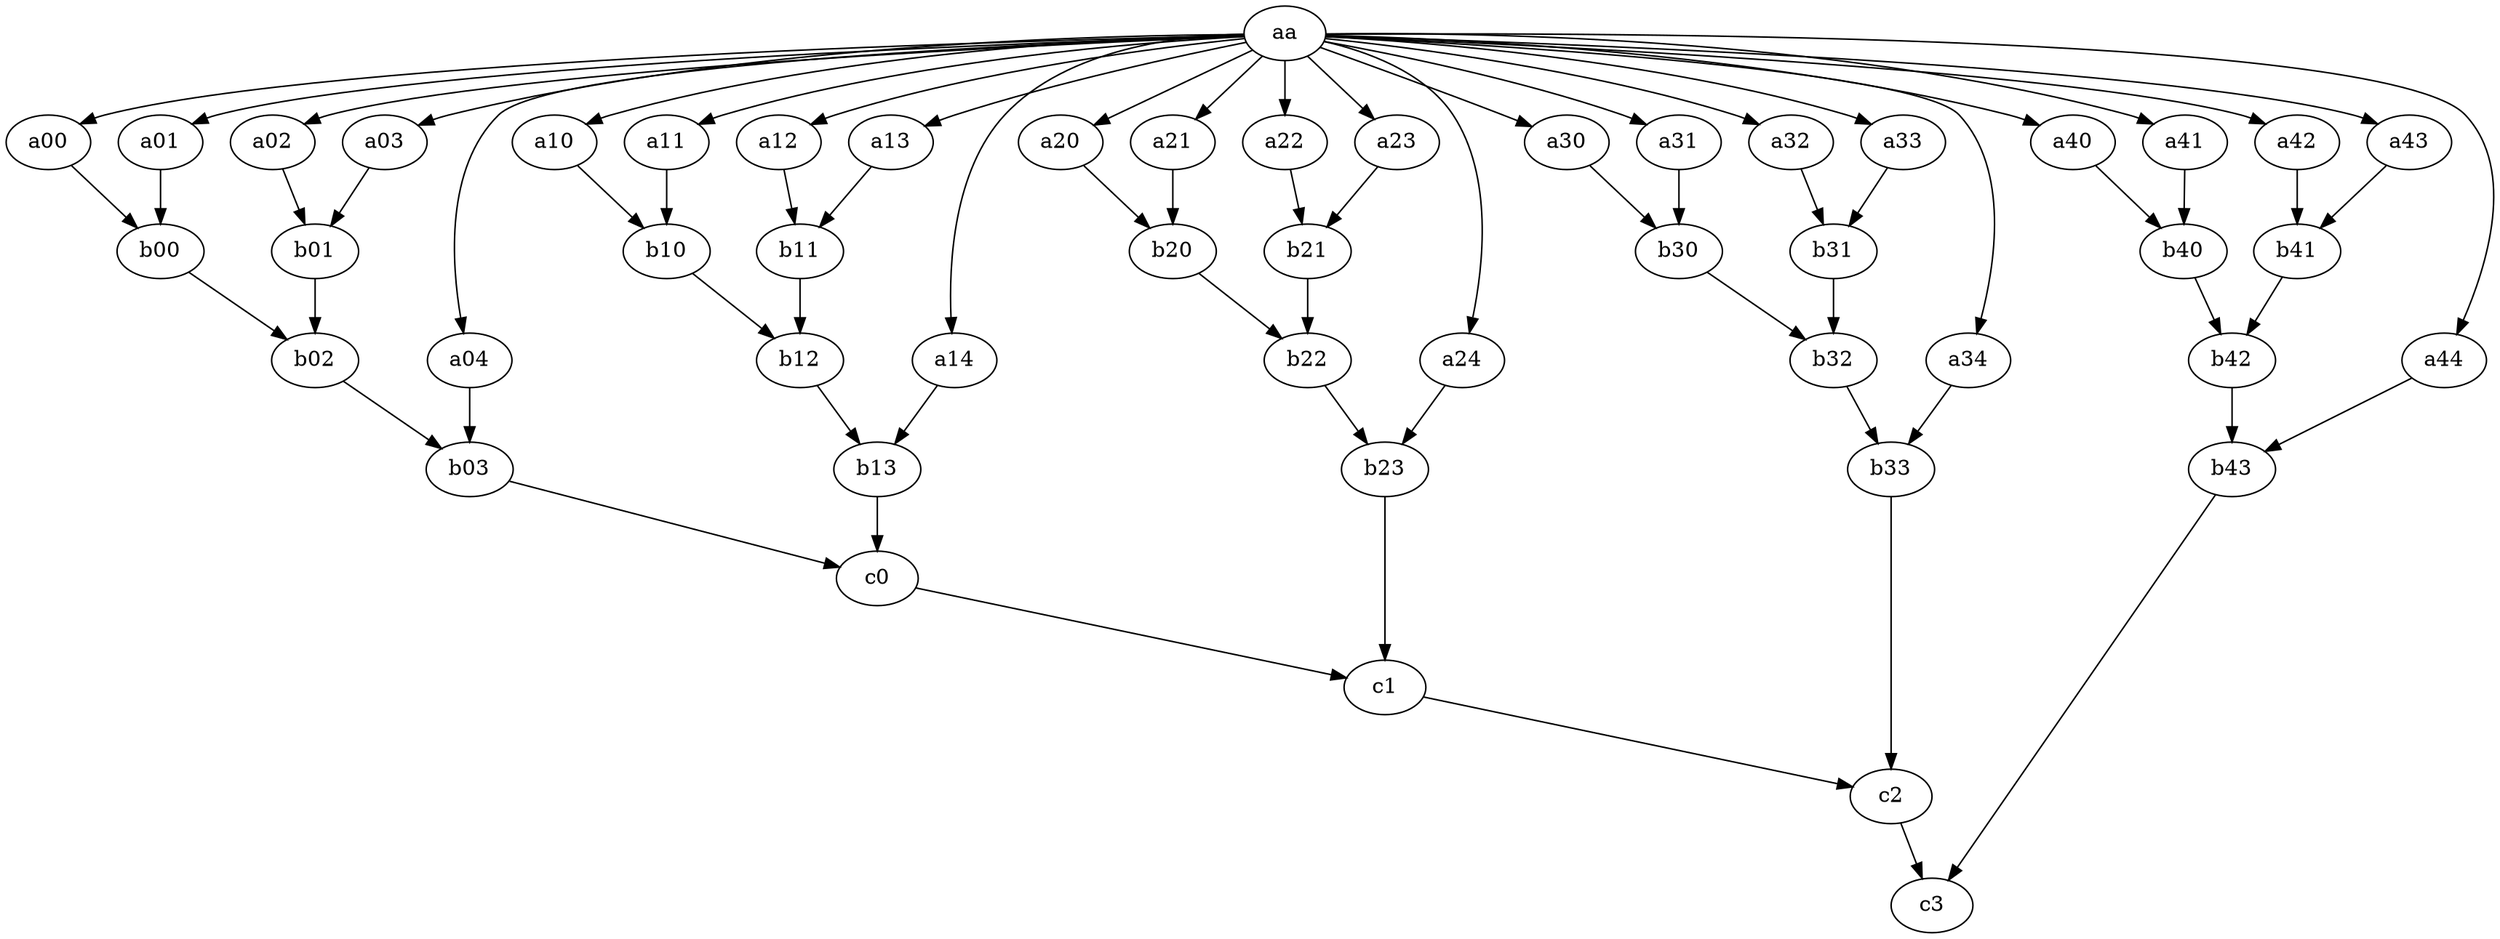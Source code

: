 digraph "oriente_relou_50v_3" {
"aa" -> "a00";
"aa" -> "a01";
"aa" -> "a02";
"aa" -> "a03";
"aa" -> "a04";
"a00" -> "b00";
"a01" -> "b00";
"a02" -> "b01";
"a03" -> "b01";
"a04" -> "b03";
"b00" -> "b02";
"b01" -> "b02";
"b02" -> "b03";

"aa" -> "a10";
"aa" -> "a11";
"aa" -> "a12";
"aa" -> "a13";
"aa" -> "a14";
"a10" -> "b10";
"a11" -> "b10";
"a12" -> "b11";
"a13" -> "b11";
"a14" -> "b13";
"b10" -> "b12";
"b11" -> "b12";
"b12" -> "b13";

"aa" -> "a20";
"aa" -> "a21";
"aa" -> "a22";
"aa" -> "a23";
"aa" -> "a24";
"a20" -> "b20";
"a21" -> "b20";
"a22" -> "b21";
"a23" -> "b21";
"a24" -> "b23";
"b20" -> "b22";
"b21" -> "b22";
"b22" -> "b23";

"aa" -> "a30";
"aa" -> "a31";
"aa" -> "a32";
"aa" -> "a33";
"aa" -> "a34";
"a30" -> "b30";
"a31" -> "b30";
"a32" -> "b31";
"a33" -> "b31";
"a34" -> "b33";
"b30" -> "b32";
"b31" -> "b32";
"b32" -> "b33";

"aa" -> "a40";
"aa" -> "a41";
"aa" -> "a42";
"aa" -> "a43";
"aa" -> "a44";
"a40" -> "b40";
"a41" -> "b40";
"a42" -> "b41";
"a43" -> "b41";
"a44" -> "b43";
"b40" -> "b42";
"b41" -> "b42";
"b42" -> "b43";

"b03" -> "c0";
"b13" -> "c0";
"b23" -> "c1";
"b33" -> "c2";
"b43" -> "c3";
"c0" -> "c1";
"c1" -> "c2";
"c2" -> "c3";
}
